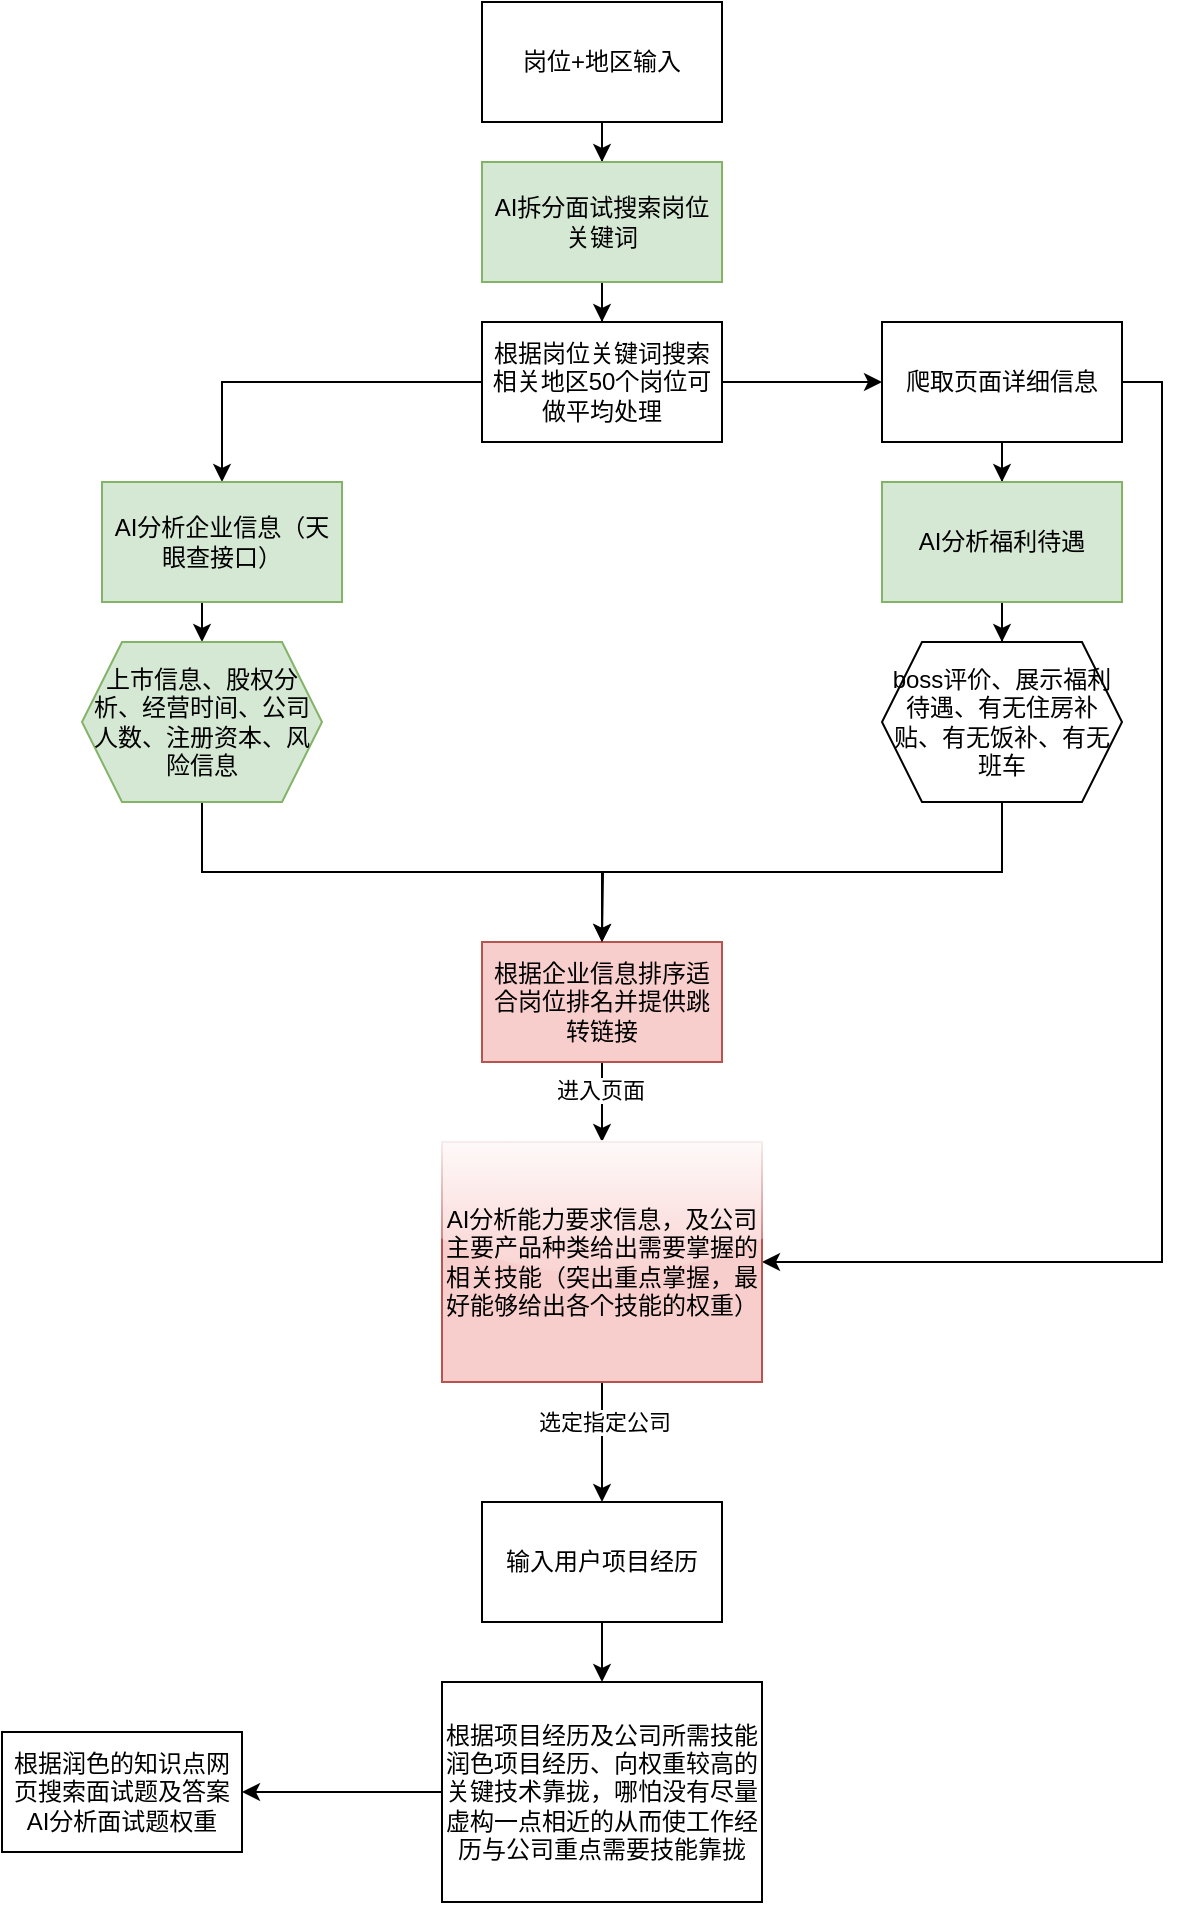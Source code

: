<mxfile version="27.0.5">
  <diagram name="第 1 页" id="T6tYLNbp8Z9nCoGPKd5a">
    <mxGraphModel dx="1188" dy="648" grid="1" gridSize="10" guides="1" tooltips="1" connect="1" arrows="1" fold="1" page="1" pageScale="1" pageWidth="827" pageHeight="1169" math="0" shadow="0">
      <root>
        <mxCell id="0" />
        <mxCell id="1" parent="0" />
        <mxCell id="TACAZottXMF5NRmoX5qq-3" value="" style="edgeStyle=orthogonalEdgeStyle;rounded=0;orthogonalLoop=1;jettySize=auto;html=1;" edge="1" parent="1" source="TACAZottXMF5NRmoX5qq-1" target="TACAZottXMF5NRmoX5qq-2">
          <mxGeometry relative="1" as="geometry" />
        </mxCell>
        <mxCell id="TACAZottXMF5NRmoX5qq-1" value="岗位+地区输入" style="rounded=0;whiteSpace=wrap;html=1;" vertex="1" parent="1">
          <mxGeometry x="380" y="90" width="120" height="60" as="geometry" />
        </mxCell>
        <mxCell id="TACAZottXMF5NRmoX5qq-5" value="" style="edgeStyle=orthogonalEdgeStyle;rounded=0;orthogonalLoop=1;jettySize=auto;html=1;" edge="1" parent="1" source="TACAZottXMF5NRmoX5qq-2" target="TACAZottXMF5NRmoX5qq-4">
          <mxGeometry relative="1" as="geometry" />
        </mxCell>
        <mxCell id="TACAZottXMF5NRmoX5qq-2" value="AI拆分面试搜索岗位关键词" style="whiteSpace=wrap;html=1;rounded=0;fillColor=#d5e8d4;strokeColor=#82b366;" vertex="1" parent="1">
          <mxGeometry x="380" y="170" width="120" height="60" as="geometry" />
        </mxCell>
        <mxCell id="TACAZottXMF5NRmoX5qq-7" value="" style="edgeStyle=orthogonalEdgeStyle;rounded=0;orthogonalLoop=1;jettySize=auto;html=1;" edge="1" parent="1" source="TACAZottXMF5NRmoX5qq-4" target="TACAZottXMF5NRmoX5qq-6">
          <mxGeometry relative="1" as="geometry" />
        </mxCell>
        <mxCell id="TACAZottXMF5NRmoX5qq-14" value="" style="edgeStyle=orthogonalEdgeStyle;rounded=0;orthogonalLoop=1;jettySize=auto;html=1;" edge="1" parent="1" source="TACAZottXMF5NRmoX5qq-4" target="TACAZottXMF5NRmoX5qq-13">
          <mxGeometry relative="1" as="geometry" />
        </mxCell>
        <mxCell id="TACAZottXMF5NRmoX5qq-4" value="根据岗位关键词搜索相关地区50个岗位可做平均处理" style="whiteSpace=wrap;html=1;rounded=0;" vertex="1" parent="1">
          <mxGeometry x="380" y="250" width="120" height="60" as="geometry" />
        </mxCell>
        <mxCell id="TACAZottXMF5NRmoX5qq-12" style="edgeStyle=orthogonalEdgeStyle;rounded=0;orthogonalLoop=1;jettySize=auto;html=1;exitX=0.5;exitY=1;exitDx=0;exitDy=0;entryX=0.5;entryY=0;entryDx=0;entryDy=0;" edge="1" parent="1" source="TACAZottXMF5NRmoX5qq-6" target="TACAZottXMF5NRmoX5qq-10">
          <mxGeometry relative="1" as="geometry" />
        </mxCell>
        <mxCell id="TACAZottXMF5NRmoX5qq-6" value="AI分析企业信息（天眼查接口）" style="whiteSpace=wrap;html=1;rounded=0;fillColor=#d5e8d4;strokeColor=#82b366;" vertex="1" parent="1">
          <mxGeometry x="190" y="330" width="120" height="60" as="geometry" />
        </mxCell>
        <mxCell id="TACAZottXMF5NRmoX5qq-22" value="" style="edgeStyle=orthogonalEdgeStyle;rounded=0;orthogonalLoop=1;jettySize=auto;html=1;" edge="1" parent="1" source="TACAZottXMF5NRmoX5qq-8" target="TACAZottXMF5NRmoX5qq-21">
          <mxGeometry relative="1" as="geometry" />
        </mxCell>
        <mxCell id="TACAZottXMF5NRmoX5qq-23" value="进入页面" style="edgeLabel;html=1;align=center;verticalAlign=middle;resizable=0;points=[];" vertex="1" connectable="0" parent="TACAZottXMF5NRmoX5qq-22">
          <mxGeometry x="-0.325" y="-1" relative="1" as="geometry">
            <mxPoint as="offset" />
          </mxGeometry>
        </mxCell>
        <mxCell id="TACAZottXMF5NRmoX5qq-8" value="根据企业信息排序适合岗位排名并提供跳转链接" style="whiteSpace=wrap;html=1;rounded=0;fillColor=#f8cecc;strokeColor=#b85450;" vertex="1" parent="1">
          <mxGeometry x="380" y="560" width="120" height="60" as="geometry" />
        </mxCell>
        <mxCell id="TACAZottXMF5NRmoX5qq-20" style="edgeStyle=orthogonalEdgeStyle;rounded=0;orthogonalLoop=1;jettySize=auto;html=1;exitX=0.5;exitY=1;exitDx=0;exitDy=0;" edge="1" parent="1" source="TACAZottXMF5NRmoX5qq-10">
          <mxGeometry relative="1" as="geometry">
            <mxPoint x="440" y="560" as="targetPoint" />
          </mxGeometry>
        </mxCell>
        <mxCell id="TACAZottXMF5NRmoX5qq-10" value="上市信息、股权分析、经营时间、公司人数、注册资本、风险信息" style="shape=hexagon;perimeter=hexagonPerimeter2;whiteSpace=wrap;html=1;fixedSize=1;rounded=0;fillColor=#d5e8d4;strokeColor=#82b366;" vertex="1" parent="1">
          <mxGeometry x="180" y="410" width="120" height="80" as="geometry" />
        </mxCell>
        <mxCell id="TACAZottXMF5NRmoX5qq-16" value="" style="edgeStyle=orthogonalEdgeStyle;rounded=0;orthogonalLoop=1;jettySize=auto;html=1;" edge="1" parent="1" source="TACAZottXMF5NRmoX5qq-13" target="TACAZottXMF5NRmoX5qq-15">
          <mxGeometry relative="1" as="geometry" />
        </mxCell>
        <mxCell id="TACAZottXMF5NRmoX5qq-24" style="edgeStyle=orthogonalEdgeStyle;rounded=0;orthogonalLoop=1;jettySize=auto;html=1;exitX=1;exitY=0.5;exitDx=0;exitDy=0;entryX=1;entryY=0.5;entryDx=0;entryDy=0;" edge="1" parent="1" source="TACAZottXMF5NRmoX5qq-13" target="TACAZottXMF5NRmoX5qq-21">
          <mxGeometry relative="1" as="geometry" />
        </mxCell>
        <mxCell id="TACAZottXMF5NRmoX5qq-13" value="爬取页面详细信息" style="whiteSpace=wrap;html=1;rounded=0;" vertex="1" parent="1">
          <mxGeometry x="580" y="250" width="120" height="60" as="geometry" />
        </mxCell>
        <mxCell id="TACAZottXMF5NRmoX5qq-18" value="" style="edgeStyle=orthogonalEdgeStyle;rounded=0;orthogonalLoop=1;jettySize=auto;html=1;" edge="1" parent="1" source="TACAZottXMF5NRmoX5qq-15" target="TACAZottXMF5NRmoX5qq-17">
          <mxGeometry relative="1" as="geometry" />
        </mxCell>
        <mxCell id="TACAZottXMF5NRmoX5qq-15" value="AI分析福利待遇" style="whiteSpace=wrap;html=1;rounded=0;fillColor=#d5e8d4;strokeColor=#82b366;" vertex="1" parent="1">
          <mxGeometry x="580" y="330" width="120" height="60" as="geometry" />
        </mxCell>
        <mxCell id="TACAZottXMF5NRmoX5qq-19" style="edgeStyle=orthogonalEdgeStyle;rounded=0;orthogonalLoop=1;jettySize=auto;html=1;exitX=0.5;exitY=1;exitDx=0;exitDy=0;entryX=0.5;entryY=0;entryDx=0;entryDy=0;" edge="1" parent="1" source="TACAZottXMF5NRmoX5qq-17" target="TACAZottXMF5NRmoX5qq-8">
          <mxGeometry relative="1" as="geometry" />
        </mxCell>
        <mxCell id="TACAZottXMF5NRmoX5qq-17" value="boss评价、展示福利待遇、有无住房补贴、有无饭补、有无班车" style="shape=hexagon;perimeter=hexagonPerimeter2;whiteSpace=wrap;html=1;fixedSize=1;rounded=0;" vertex="1" parent="1">
          <mxGeometry x="580" y="410" width="120" height="80" as="geometry" />
        </mxCell>
        <mxCell id="TACAZottXMF5NRmoX5qq-28" value="" style="edgeStyle=orthogonalEdgeStyle;rounded=0;orthogonalLoop=1;jettySize=auto;html=1;" edge="1" parent="1" source="TACAZottXMF5NRmoX5qq-21" target="TACAZottXMF5NRmoX5qq-27">
          <mxGeometry relative="1" as="geometry" />
        </mxCell>
        <mxCell id="TACAZottXMF5NRmoX5qq-29" value="选定指定公司" style="edgeLabel;html=1;align=center;verticalAlign=middle;resizable=0;points=[];" vertex="1" connectable="0" parent="TACAZottXMF5NRmoX5qq-28">
          <mxGeometry x="-0.327" y="1" relative="1" as="geometry">
            <mxPoint as="offset" />
          </mxGeometry>
        </mxCell>
        <mxCell id="TACAZottXMF5NRmoX5qq-21" value="AI分析能力要求信息，及公司主要产品种类给出需要掌握的相关技能（突出重点掌握，最好能够给出各个技能的权重）" style="whiteSpace=wrap;html=1;rounded=0;fillColor=#f8cecc;strokeColor=#b85450;glass=1;" vertex="1" parent="1">
          <mxGeometry x="360" y="660" width="160" height="120" as="geometry" />
        </mxCell>
        <mxCell id="TACAZottXMF5NRmoX5qq-31" value="" style="edgeStyle=orthogonalEdgeStyle;rounded=0;orthogonalLoop=1;jettySize=auto;html=1;" edge="1" parent="1" source="TACAZottXMF5NRmoX5qq-27" target="TACAZottXMF5NRmoX5qq-30">
          <mxGeometry relative="1" as="geometry" />
        </mxCell>
        <mxCell id="TACAZottXMF5NRmoX5qq-27" value="输入用户项目经历" style="whiteSpace=wrap;html=1;rounded=0;glass=0;" vertex="1" parent="1">
          <mxGeometry x="380" y="840" width="120" height="60" as="geometry" />
        </mxCell>
        <mxCell id="TACAZottXMF5NRmoX5qq-33" value="" style="edgeStyle=orthogonalEdgeStyle;rounded=0;orthogonalLoop=1;jettySize=auto;html=1;" edge="1" parent="1" source="TACAZottXMF5NRmoX5qq-30" target="TACAZottXMF5NRmoX5qq-32">
          <mxGeometry relative="1" as="geometry" />
        </mxCell>
        <mxCell id="TACAZottXMF5NRmoX5qq-30" value="根据项目经历及公司所需技能润色项目经历、向权重较高的关键技术靠拢，哪怕没有尽量虚构一点相近的从而使工作经历与公司重点需要技能靠拢" style="whiteSpace=wrap;html=1;rounded=0;glass=0;" vertex="1" parent="1">
          <mxGeometry x="360" y="930" width="160" height="110" as="geometry" />
        </mxCell>
        <mxCell id="TACAZottXMF5NRmoX5qq-32" value="根据润色的知识点网页搜索面试题及答案AI分析面试题权重" style="whiteSpace=wrap;html=1;rounded=0;glass=0;" vertex="1" parent="1">
          <mxGeometry x="140" y="955" width="120" height="60" as="geometry" />
        </mxCell>
      </root>
    </mxGraphModel>
  </diagram>
</mxfile>
